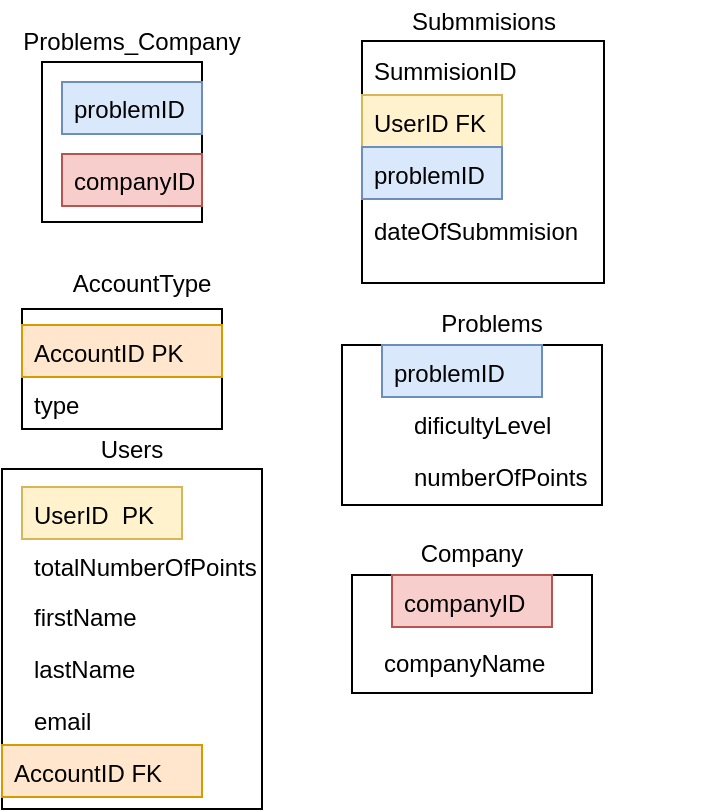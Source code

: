 <mxfile version="14.6.10" type="gitlab">
  <diagram name="Page-1" id="9f46799a-70d6-7492-0946-bef42562c5a5">
    <mxGraphModel dx="1025" dy="531" grid="1" gridSize="10" guides="1" tooltips="1" connect="1" arrows="1" fold="1" page="1" pageScale="1" pageWidth="1100" pageHeight="850" background="#ffffff" math="0" shadow="0">
      <root>
        <mxCell id="0" />
        <mxCell id="1" parent="0" />
        <mxCell id="I3EgnzHeOIRAYokY3tY6-23" value="" style="rounded=0;whiteSpace=wrap;html=1;" parent="1" vertex="1">
          <mxGeometry x="30" y="242.5" width="130" height="170" as="geometry" />
        </mxCell>
        <mxCell id="I3EgnzHeOIRAYokY3tY6-21" value="" style="rounded=0;whiteSpace=wrap;html=1;" parent="1" vertex="1">
          <mxGeometry x="200" y="180.5" width="130" height="80" as="geometry" />
        </mxCell>
        <mxCell id="I3EgnzHeOIRAYokY3tY6-20" value="" style="rounded=0;whiteSpace=wrap;html=1;" parent="1" vertex="1">
          <mxGeometry x="205" y="295.5" width="120" height="59" as="geometry" />
        </mxCell>
        <mxCell id="I3EgnzHeOIRAYokY3tY6-19" value="" style="rounded=0;whiteSpace=wrap;html=1;" parent="1" vertex="1">
          <mxGeometry x="40" y="162.5" width="100" height="60" as="geometry" />
        </mxCell>
        <mxCell id="I3EgnzHeOIRAYokY3tY6-18" value="" style="whiteSpace=wrap;html=1;aspect=fixed;" parent="1" vertex="1">
          <mxGeometry x="210" y="28.5" width="121" height="121" as="geometry" />
        </mxCell>
        <mxCell id="I3EgnzHeOIRAYokY3tY6-16" value="" style="whiteSpace=wrap;html=1;aspect=fixed;" parent="1" vertex="1">
          <mxGeometry x="50" y="39" width="80" height="80" as="geometry" />
        </mxCell>
        <mxCell id="I3EgnzHeOIRAYokY3tY6-1" value="AccountID PK" style="text;html=1;strokeColor=#d79b00;fillColor=#ffe6cc;align=left;verticalAlign=top;spacingLeft=4;spacingRight=4;whiteSpace=wrap;overflow=hidden;rotatable=0;points=[[0,0.5],[1,0.5]];portConstraint=eastwest;" parent="1" vertex="1">
          <mxGeometry x="40" y="170.5" width="100" height="26" as="geometry" />
        </mxCell>
        <mxCell id="I3EgnzHeOIRAYokY3tY6-2" value="type" style="text;html=1;strokeColor=none;fillColor=none;align=left;verticalAlign=top;spacingLeft=4;spacingRight=4;whiteSpace=wrap;overflow=hidden;rotatable=0;points=[[0,0.5],[1,0.5]];portConstraint=eastwest;" parent="1" vertex="1">
          <mxGeometry x="40" y="196.5" width="160" height="26" as="geometry" />
        </mxCell>
        <mxCell id="I3EgnzHeOIRAYokY3tY6-3" value="totalNumberOfPoints" style="text;html=1;strokeColor=none;fillColor=none;align=left;verticalAlign=top;spacingLeft=4;spacingRight=4;whiteSpace=wrap;overflow=hidden;rotatable=0;points=[[0,0.5],[1,0.5]];portConstraint=eastwest;" parent="1" vertex="1">
          <mxGeometry x="40" y="277.5" width="160" height="26" as="geometry" />
        </mxCell>
        <mxCell id="78961159f06e98e8-26" value="firstName" style="text;html=1;strokeColor=none;fillColor=none;align=left;verticalAlign=top;spacingLeft=4;spacingRight=4;whiteSpace=wrap;overflow=hidden;rotatable=0;points=[[0,0.5],[1,0.5]];portConstraint=eastwest;" parent="1" vertex="1">
          <mxGeometry x="40" y="302.5" width="160" height="26" as="geometry" />
        </mxCell>
        <mxCell id="78961159f06e98e8-25" value="UserID&amp;nbsp; PK" style="text;html=1;strokeColor=#d6b656;fillColor=#fff2cc;align=left;verticalAlign=top;spacingLeft=4;spacingRight=4;whiteSpace=wrap;overflow=hidden;rotatable=0;points=[[0,0.5],[1,0.5]];portConstraint=eastwest;" parent="1" vertex="1">
          <mxGeometry x="40" y="251.5" width="80" height="26" as="geometry" />
        </mxCell>
        <mxCell id="I3EgnzHeOIRAYokY3tY6-4" value="lastName" style="text;html=1;strokeColor=none;fillColor=none;align=left;verticalAlign=top;spacingLeft=4;spacingRight=4;whiteSpace=wrap;overflow=hidden;rotatable=0;points=[[0,0.5],[1,0.5]];portConstraint=eastwest;" parent="1" vertex="1">
          <mxGeometry x="40" y="328.5" width="160" height="26" as="geometry" />
        </mxCell>
        <mxCell id="I3EgnzHeOIRAYokY3tY6-5" value="SummisionID" style="text;html=1;strokeColor=none;fillColor=none;align=left;verticalAlign=top;spacingLeft=4;spacingRight=4;whiteSpace=wrap;overflow=hidden;rotatable=0;points=[[0,0.5],[1,0.5]];portConstraint=eastwest;" parent="1" vertex="1">
          <mxGeometry x="210" y="29.5" width="160" height="26" as="geometry" />
        </mxCell>
        <mxCell id="I3EgnzHeOIRAYokY3tY6-6" value="UserID FK" style="text;html=1;strokeColor=#d6b656;fillColor=#fff2cc;align=left;verticalAlign=top;spacingLeft=4;spacingRight=4;whiteSpace=wrap;overflow=hidden;rotatable=0;points=[[0,0.5],[1,0.5]];portConstraint=eastwest;" parent="1" vertex="1">
          <mxGeometry x="210" y="55.5" width="70" height="26" as="geometry" />
        </mxCell>
        <mxCell id="I3EgnzHeOIRAYokY3tY6-7" value="problemID" style="text;html=1;strokeColor=#6c8ebf;fillColor=#dae8fc;align=left;verticalAlign=top;spacingLeft=4;spacingRight=4;whiteSpace=wrap;overflow=hidden;rotatable=0;points=[[0,0.5],[1,0.5]];portConstraint=eastwest;" parent="1" vertex="1">
          <mxGeometry x="210" y="81.5" width="70" height="26" as="geometry" />
        </mxCell>
        <mxCell id="I3EgnzHeOIRAYokY3tY6-8" value="dateOfSubmmision" style="text;html=1;strokeColor=none;fillColor=none;align=left;verticalAlign=top;spacingLeft=4;spacingRight=4;whiteSpace=wrap;overflow=hidden;rotatable=0;points=[[0,0.5],[1,0.5]];portConstraint=eastwest;" parent="1" vertex="1">
          <mxGeometry x="210" y="109.5" width="160" height="26" as="geometry" />
        </mxCell>
        <mxCell id="I3EgnzHeOIRAYokY3tY6-9" value="problemID" style="text;html=1;strokeColor=#6c8ebf;fillColor=#dae8fc;align=left;verticalAlign=top;spacingLeft=4;spacingRight=4;whiteSpace=wrap;overflow=hidden;rotatable=0;points=[[0,0.5],[1,0.5]];portConstraint=eastwest;" parent="1" vertex="1">
          <mxGeometry x="220" y="180.5" width="80" height="26" as="geometry" />
        </mxCell>
        <mxCell id="I3EgnzHeOIRAYokY3tY6-10" value="dificultyLevel" style="text;html=1;strokeColor=none;fillColor=none;align=left;verticalAlign=top;spacingLeft=4;spacingRight=4;whiteSpace=wrap;overflow=hidden;rotatable=0;points=[[0,0.5],[1,0.5]];portConstraint=eastwest;" parent="1" vertex="1">
          <mxGeometry x="230" y="206.5" width="160" height="26" as="geometry" />
        </mxCell>
        <mxCell id="I3EgnzHeOIRAYokY3tY6-11" value="numberOfPoints" style="text;html=1;strokeColor=none;fillColor=none;align=left;verticalAlign=top;spacingLeft=4;spacingRight=4;whiteSpace=wrap;overflow=hidden;rotatable=0;points=[[0,0.5],[1,0.5]];portConstraint=eastwest;" parent="1" vertex="1">
          <mxGeometry x="230" y="232.5" width="160" height="26" as="geometry" />
        </mxCell>
        <mxCell id="I3EgnzHeOIRAYokY3tY6-12" value="companyID" style="text;html=1;strokeColor=#b85450;fillColor=#f8cecc;align=left;verticalAlign=top;spacingLeft=4;spacingRight=4;whiteSpace=wrap;overflow=hidden;rotatable=0;points=[[0,0.5],[1,0.5]];portConstraint=eastwest;" parent="1" vertex="1">
          <mxGeometry x="225" y="295.5" width="80" height="26" as="geometry" />
        </mxCell>
        <mxCell id="I3EgnzHeOIRAYokY3tY6-13" value="companyName" style="text;html=1;strokeColor=none;fillColor=none;align=left;verticalAlign=top;spacingLeft=4;spacingRight=4;whiteSpace=wrap;overflow=hidden;rotatable=0;points=[[0,0.5],[1,0.5]];portConstraint=eastwest;" parent="1" vertex="1">
          <mxGeometry x="215" y="325.5" width="160" height="22" as="geometry" />
        </mxCell>
        <mxCell id="I3EgnzHeOIRAYokY3tY6-14" value="problemID" style="text;html=1;strokeColor=#6c8ebf;fillColor=#dae8fc;align=left;verticalAlign=top;spacingLeft=4;spacingRight=4;whiteSpace=wrap;overflow=hidden;rotatable=0;points=[[0,0.5],[1,0.5]];portConstraint=eastwest;" parent="1" vertex="1">
          <mxGeometry x="60" y="49" width="70" height="26" as="geometry" />
        </mxCell>
        <mxCell id="I3EgnzHeOIRAYokY3tY6-15" value="companyID" style="text;html=1;strokeColor=#b85450;fillColor=#f8cecc;align=left;verticalAlign=top;spacingLeft=4;spacingRight=4;whiteSpace=wrap;overflow=hidden;rotatable=0;points=[[0,0.5],[1,0.5]];portConstraint=eastwest;" parent="1" vertex="1">
          <mxGeometry x="60" y="85" width="70" height="26" as="geometry" />
        </mxCell>
        <mxCell id="I3EgnzHeOIRAYokY3tY6-24" value="Users" style="text;html=1;strokeColor=none;fillColor=none;align=center;verticalAlign=middle;whiteSpace=wrap;rounded=0;" parent="1" vertex="1">
          <mxGeometry x="75" y="222.5" width="40" height="20" as="geometry" />
        </mxCell>
        <mxCell id="I3EgnzHeOIRAYokY3tY6-25" value="Submmisions" style="text;html=1;strokeColor=none;fillColor=none;align=center;verticalAlign=middle;whiteSpace=wrap;rounded=0;" parent="1" vertex="1">
          <mxGeometry x="250.5" y="8.5" width="40" height="20" as="geometry" />
        </mxCell>
        <mxCell id="I3EgnzHeOIRAYokY3tY6-26" value="Company" style="text;html=1;strokeColor=none;fillColor=none;align=center;verticalAlign=middle;whiteSpace=wrap;rounded=0;" parent="1" vertex="1">
          <mxGeometry x="245" y="274.5" width="40" height="21" as="geometry" />
        </mxCell>
        <mxCell id="I3EgnzHeOIRAYokY3tY6-28" value="Problems" style="text;html=1;strokeColor=none;fillColor=none;align=center;verticalAlign=middle;whiteSpace=wrap;rounded=0;" parent="1" vertex="1">
          <mxGeometry x="255" y="159.5" width="40" height="20" as="geometry" />
        </mxCell>
        <mxCell id="I3EgnzHeOIRAYokY3tY6-29" value="Problems_Company" style="text;html=1;strokeColor=none;fillColor=none;align=center;verticalAlign=middle;whiteSpace=wrap;rounded=0;" parent="1" vertex="1">
          <mxGeometry x="75" y="19" width="40" height="20" as="geometry" />
        </mxCell>
        <mxCell id="JLRipVePS6xkH2mDMEsc-1" value="email" style="text;html=1;strokeColor=none;fillColor=none;align=left;verticalAlign=top;spacingLeft=4;spacingRight=4;whiteSpace=wrap;overflow=hidden;rotatable=0;points=[[0,0.5],[1,0.5]];portConstraint=eastwest;" vertex="1" parent="1">
          <mxGeometry x="40" y="354.5" width="100" height="26" as="geometry" />
        </mxCell>
        <mxCell id="JLRipVePS6xkH2mDMEsc-2" value="AccountType" style="text;html=1;strokeColor=none;fillColor=none;align=center;verticalAlign=middle;whiteSpace=wrap;rounded=0;" vertex="1" parent="1">
          <mxGeometry x="80" y="139.5" width="40" height="20" as="geometry" />
        </mxCell>
        <mxCell id="JLRipVePS6xkH2mDMEsc-3" value="AccountID FK" style="text;html=1;strokeColor=#d79b00;fillColor=#ffe6cc;align=left;verticalAlign=top;spacingLeft=4;spacingRight=4;whiteSpace=wrap;overflow=hidden;rotatable=0;points=[[0,0.5],[1,0.5]];portConstraint=eastwest;" vertex="1" parent="1">
          <mxGeometry x="30" y="380.5" width="100" height="26" as="geometry" />
        </mxCell>
      </root>
    </mxGraphModel>
  </diagram>
</mxfile>
